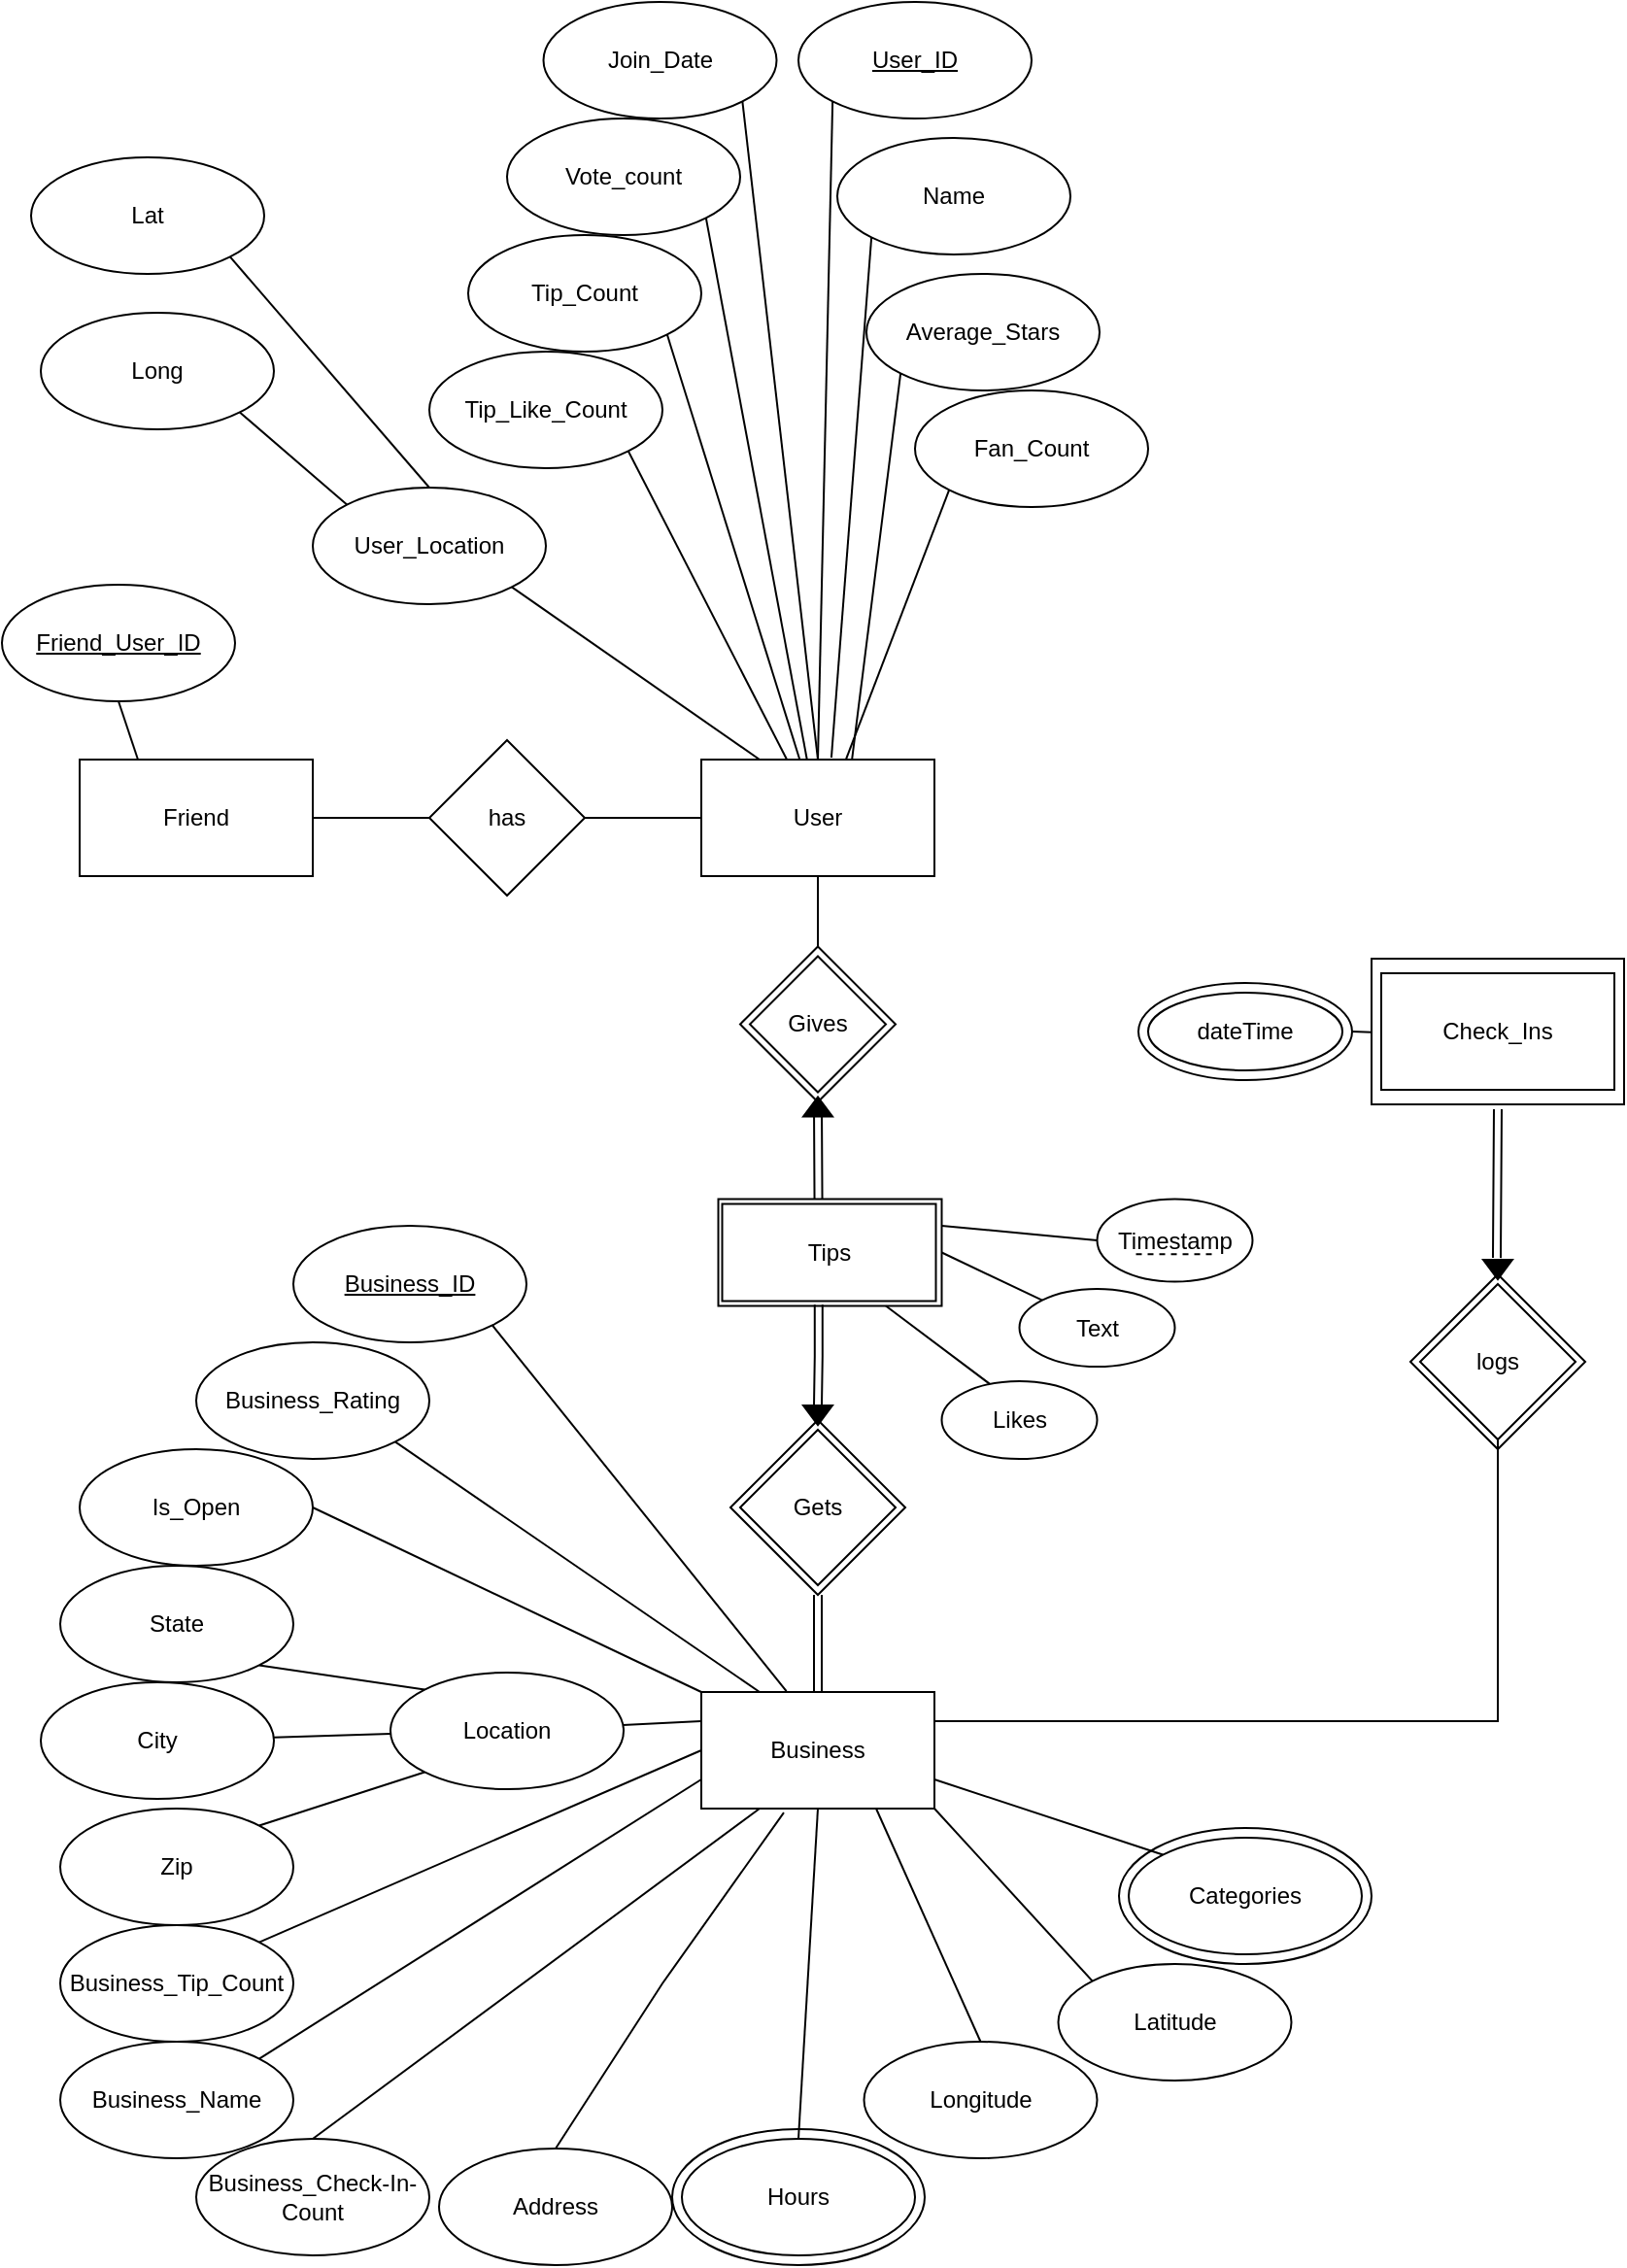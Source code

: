<mxfile version="16.5.5" type="device"><diagram id="AR53AY8gA__hk3BfwRqI" name="Page-1"><mxGraphModel dx="2370" dy="1257" grid="1" gridSize="10" guides="1" tooltips="1" connect="1" arrows="1" fold="1" page="1" pageScale="1" pageWidth="850" pageHeight="1100" math="0" shadow="0"><root><mxCell id="0"/><mxCell id="1" parent="0"/><mxCell id="89PzQqyRBDrv_5Wlazgx-39" value="Categories" style="ellipse;whiteSpace=wrap;html=1;rounded=0;" vertex="1" parent="1"><mxGeometry x="575" y="990" width="130" height="70" as="geometry"/></mxCell><mxCell id="89PzQqyRBDrv_5Wlazgx-30" value="Hours" style="ellipse;whiteSpace=wrap;html=1;rounded=0;" vertex="1" parent="1"><mxGeometry x="345" y="1145" width="130" height="70" as="geometry"/></mxCell><mxCell id="89PzQqyRBDrv_5Wlazgx-56" style="edgeStyle=none;shape=link;rounded=0;orthogonalLoop=1;jettySize=auto;html=1;exitX=0.5;exitY=1;exitDx=0;exitDy=0;entryX=0.5;entryY=0;entryDx=0;entryDy=0;startArrow=classic;startFill=1;endArrow=none;endFill=0;" edge="1" parent="1" source="89PzQqyRBDrv_5Wlazgx-22" target="rKgtSeft5vj3iwlI9UVr-20"><mxGeometry relative="1" as="geometry"/></mxCell><mxCell id="89PzQqyRBDrv_5Wlazgx-22" value="Gets" style="rhombus;whiteSpace=wrap;html=1;rounded=0;" vertex="1" parent="1"><mxGeometry x="375" y="780" width="90" height="90" as="geometry"/></mxCell><mxCell id="89PzQqyRBDrv_5Wlazgx-21" value="Tips" style="rounded=0;whiteSpace=wrap;html=1;" vertex="1" parent="1"><mxGeometry x="368.75" y="666.25" width="115" height="55" as="geometry"/></mxCell><mxCell id="89PzQqyRBDrv_5Wlazgx-20" value="Gives" style="rhombus;whiteSpace=wrap;html=1;rounded=0;" vertex="1" parent="1"><mxGeometry x="380" y="536.25" width="80" height="80" as="geometry"/></mxCell><mxCell id="89PzQqyRBDrv_5Wlazgx-19" value="logs" style="rhombus;whiteSpace=wrap;html=1;rounded=0;" vertex="1" parent="1"><mxGeometry x="725" y="705" width="90" height="90" as="geometry"/></mxCell><mxCell id="89PzQqyRBDrv_5Wlazgx-18" value="Check_Ins" style="rounded=0;whiteSpace=wrap;html=1;" vertex="1" parent="1"><mxGeometry x="705" y="542.5" width="130" height="75" as="geometry"/></mxCell><mxCell id="89PzQqyRBDrv_5Wlazgx-16" value="dateTime" style="ellipse;whiteSpace=wrap;html=1;rounded=0;" vertex="1" parent="1"><mxGeometry x="585" y="555" width="110" height="50" as="geometry"/></mxCell><mxCell id="xviJDu3-SeCgHTeJtc27-12" value="dateTime" style="ellipse;whiteSpace=wrap;html=1;rounded=0;" parent="1" vertex="1"><mxGeometry x="590" y="560" width="100" height="40" as="geometry"/></mxCell><mxCell id="rKgtSeft5vj3iwlI9UVr-4" value="" style="rounded=0;orthogonalLoop=1;jettySize=auto;html=1;endArrow=none;endFill=0;entryX=0;entryY=1;entryDx=0;entryDy=0;exitX=0.558;exitY=-0.017;exitDx=0;exitDy=0;exitPerimeter=0;" parent="1" source="rKgtSeft5vj3iwlI9UVr-2" target="rKgtSeft5vj3iwlI9UVr-3" edge="1"><mxGeometry relative="1" as="geometry"/></mxCell><mxCell id="rKgtSeft5vj3iwlI9UVr-7" style="rounded=0;orthogonalLoop=1;jettySize=auto;html=1;entryX=0;entryY=1;entryDx=0;entryDy=0;endArrow=none;endFill=0;" parent="1" target="rKgtSeft5vj3iwlI9UVr-5" edge="1"><mxGeometry relative="1" as="geometry"><mxPoint x="430" y="500" as="sourcePoint"/></mxGeometry></mxCell><mxCell id="rKgtSeft5vj3iwlI9UVr-9" style="edgeStyle=none;shape=connector;rounded=0;orthogonalLoop=1;jettySize=auto;html=1;labelBackgroundColor=default;fontFamily=Helvetica;fontSize=11;fontColor=default;endArrow=none;endFill=0;strokeColor=default;entryX=1;entryY=1;entryDx=0;entryDy=0;exitX=0.5;exitY=0;exitDx=0;exitDy=0;" parent="1" source="rKgtSeft5vj3iwlI9UVr-2" target="rKgtSeft5vj3iwlI9UVr-8" edge="1"><mxGeometry relative="1" as="geometry"><mxPoint x="410" y="500" as="sourcePoint"/></mxGeometry></mxCell><mxCell id="rKgtSeft5vj3iwlI9UVr-11" style="edgeStyle=none;shape=connector;rounded=0;orthogonalLoop=1;jettySize=auto;html=1;exitX=0.617;exitY=0.017;exitDx=0;exitDy=0;entryX=0;entryY=1;entryDx=0;entryDy=0;labelBackgroundColor=default;fontFamily=Helvetica;fontSize=11;fontColor=default;endArrow=none;endFill=0;strokeColor=default;exitPerimeter=0;" parent="1" source="rKgtSeft5vj3iwlI9UVr-2" target="rKgtSeft5vj3iwlI9UVr-10" edge="1"><mxGeometry relative="1" as="geometry"/></mxCell><mxCell id="WrCm-bGhmT7i81sUrqgi-14" style="edgeStyle=none;rounded=0;orthogonalLoop=1;jettySize=auto;html=1;endArrow=none;endFill=0;entryX=0;entryY=1;entryDx=0;entryDy=0;exitX=0.5;exitY=0;exitDx=0;exitDy=0;" parent="1" source="rKgtSeft5vj3iwlI9UVr-2" target="WrCm-bGhmT7i81sUrqgi-15" edge="1"><mxGeometry relative="1" as="geometry"><mxPoint x="390" y="310" as="targetPoint"/></mxGeometry></mxCell><mxCell id="rKgtSeft5vj3iwlI9UVr-2" value="User" style="rounded=0;whiteSpace=wrap;html=1;" parent="1" vertex="1"><mxGeometry x="360" y="440" width="120" height="60" as="geometry"/></mxCell><mxCell id="rKgtSeft5vj3iwlI9UVr-3" value="Name" style="ellipse;whiteSpace=wrap;html=1;rounded=0;" parent="1" vertex="1"><mxGeometry x="430" y="120" width="120" height="60" as="geometry"/></mxCell><mxCell id="rKgtSeft5vj3iwlI9UVr-5" value="Average_Stars" style="ellipse;whiteSpace=wrap;html=1;rounded=0;" parent="1" vertex="1"><mxGeometry x="445" y="190" width="120" height="60" as="geometry"/></mxCell><mxCell id="rKgtSeft5vj3iwlI9UVr-8" value="Join_Date" style="ellipse;whiteSpace=wrap;html=1;rounded=0;" parent="1" vertex="1"><mxGeometry x="278.75" y="50" width="120" height="60" as="geometry"/></mxCell><mxCell id="rKgtSeft5vj3iwlI9UVr-10" value="Fan_Count" style="ellipse;whiteSpace=wrap;html=1;rounded=0;" parent="1" vertex="1"><mxGeometry x="470" y="250" width="120" height="60" as="geometry"/></mxCell><mxCell id="rKgtSeft5vj3iwlI9UVr-15" style="edgeStyle=none;shape=connector;rounded=0;orthogonalLoop=1;jettySize=auto;html=1;labelBackgroundColor=default;fontFamily=Helvetica;fontSize=11;fontColor=default;endArrow=none;endFill=0;strokeColor=default;exitX=1;exitY=1;exitDx=0;exitDy=0;" parent="1" source="rKgtSeft5vj3iwlI9UVr-12" target="rKgtSeft5vj3iwlI9UVr-2" edge="1"><mxGeometry relative="1" as="geometry"><mxPoint x="260" y="360" as="sourcePoint"/></mxGeometry></mxCell><mxCell id="rKgtSeft5vj3iwlI9UVr-12" value="Vote_count&lt;span style=&quot;color: rgba(0 , 0 , 0 , 0) ; font-family: monospace ; font-size: 0px&quot;&gt;%3CmxGraphModel%3E%3Croot%3E%3CmxCell%20id%3D%220%22%2F%3E%3CmxCell%20id%3D%221%22%20parent%3D%220%22%2F%3E%3CmxCell%20id%3D%222%22%20value%3D%22Name%22%20style%3D%22ellipse%3BwhiteSpace%3Dwrap%3Bhtml%3D1%3Brounded%3D0%3B%22%20vertex%3D%221%22%20parent%3D%221%22%3E%3CmxGeometry%20x%3D%22360%22%20y%3D%22360%22%20width%3D%22120%22%20height%3D%2260%22%20as%3D%22geometry%22%2F%3E%3C%2FmxCell%3E%3C%2Froot%3E%3C%2FmxGraphModel%3E&lt;/span&gt;" style="ellipse;whiteSpace=wrap;html=1;rounded=0;" parent="1" vertex="1"><mxGeometry x="260" y="110" width="120" height="60" as="geometry"/></mxCell><mxCell id="rKgtSeft5vj3iwlI9UVr-16" style="edgeStyle=none;shape=connector;rounded=0;orthogonalLoop=1;jettySize=auto;html=1;exitX=1;exitY=1;exitDx=0;exitDy=0;labelBackgroundColor=default;fontFamily=Helvetica;fontSize=11;fontColor=default;endArrow=none;endFill=0;strokeColor=default;" parent="1" source="rKgtSeft5vj3iwlI9UVr-14" target="rKgtSeft5vj3iwlI9UVr-2" edge="1"><mxGeometry relative="1" as="geometry"/></mxCell><mxCell id="rKgtSeft5vj3iwlI9UVr-14" value="Tip_Count" style="ellipse;whiteSpace=wrap;html=1;rounded=0;" parent="1" vertex="1"><mxGeometry x="240" y="170" width="120" height="60" as="geometry"/></mxCell><mxCell id="rKgtSeft5vj3iwlI9UVr-18" style="edgeStyle=none;shape=connector;rounded=0;orthogonalLoop=1;jettySize=auto;html=1;exitX=1;exitY=1;exitDx=0;exitDy=0;labelBackgroundColor=default;fontFamily=Helvetica;fontSize=11;fontColor=default;endArrow=none;endFill=0;strokeColor=default;entryX=0.25;entryY=0;entryDx=0;entryDy=0;" parent="1" source="rKgtSeft5vj3iwlI9UVr-17" target="rKgtSeft5vj3iwlI9UVr-2" edge="1"><mxGeometry relative="1" as="geometry"><mxPoint x="400" y="490" as="targetPoint"/></mxGeometry></mxCell><mxCell id="WrCm-bGhmT7i81sUrqgi-6" style="edgeStyle=none;rounded=0;orthogonalLoop=1;jettySize=auto;html=1;exitX=0.5;exitY=0;exitDx=0;exitDy=0;endArrow=none;endFill=0;entryX=1;entryY=1;entryDx=0;entryDy=0;" parent="1" source="rKgtSeft5vj3iwlI9UVr-17" target="WrCm-bGhmT7i81sUrqgi-8" edge="1"><mxGeometry relative="1" as="geometry"><mxPoint x="700" y="280" as="targetPoint"/></mxGeometry></mxCell><mxCell id="WrCm-bGhmT7i81sUrqgi-7" style="edgeStyle=none;rounded=0;orthogonalLoop=1;jettySize=auto;html=1;exitX=0;exitY=0;exitDx=0;exitDy=0;endArrow=none;endFill=0;entryX=1;entryY=1;entryDx=0;entryDy=0;" parent="1" source="rKgtSeft5vj3iwlI9UVr-17" target="WrCm-bGhmT7i81sUrqgi-9" edge="1"><mxGeometry relative="1" as="geometry"><mxPoint x="760" y="330" as="targetPoint"/></mxGeometry></mxCell><mxCell id="rKgtSeft5vj3iwlI9UVr-17" value="User_Location" style="ellipse;whiteSpace=wrap;html=1;rounded=0;" parent="1" vertex="1"><mxGeometry x="160" y="300" width="120" height="60" as="geometry"/></mxCell><mxCell id="rKgtSeft5vj3iwlI9UVr-25" value="" style="edgeStyle=none;shape=connector;rounded=0;orthogonalLoop=1;jettySize=auto;html=1;labelBackgroundColor=default;fontFamily=Helvetica;fontSize=11;fontColor=default;endArrow=none;endFill=0;strokeColor=default;exitX=0;exitY=0.25;exitDx=0;exitDy=0;" parent="1" source="rKgtSeft5vj3iwlI9UVr-20" target="rKgtSeft5vj3iwlI9UVr-24" edge="1"><mxGeometry relative="1" as="geometry"><mxPoint x="340" y="940" as="sourcePoint"/></mxGeometry></mxCell><mxCell id="WrCm-bGhmT7i81sUrqgi-16" style="edgeStyle=none;rounded=0;orthogonalLoop=1;jettySize=auto;html=1;exitX=0.365;exitY=-0.008;exitDx=0;exitDy=0;endArrow=none;endFill=0;entryX=1;entryY=1;entryDx=0;entryDy=0;exitPerimeter=0;" parent="1" source="rKgtSeft5vj3iwlI9UVr-20" target="WrCm-bGhmT7i81sUrqgi-17" edge="1"><mxGeometry relative="1" as="geometry"><mxPoint x="500" y="840" as="targetPoint"/></mxGeometry></mxCell><mxCell id="WrCm-bGhmT7i81sUrqgi-61" style="edgeStyle=none;rounded=0;orthogonalLoop=1;jettySize=auto;html=1;exitX=0.25;exitY=1;exitDx=0;exitDy=0;endArrow=none;endFill=0;entryX=0.5;entryY=0;entryDx=0;entryDy=0;" parent="1" source="rKgtSeft5vj3iwlI9UVr-20" target="WrCm-bGhmT7i81sUrqgi-62" edge="1"><mxGeometry relative="1" as="geometry"><mxPoint x="230" y="1130" as="targetPoint"/></mxGeometry></mxCell><mxCell id="89PzQqyRBDrv_5Wlazgx-29" style="edgeStyle=none;rounded=0;orthogonalLoop=1;jettySize=auto;html=1;exitX=0.5;exitY=1;exitDx=0;exitDy=0;entryX=0.5;entryY=0;entryDx=0;entryDy=0;endArrow=none;endFill=0;" edge="1" parent="1" source="rKgtSeft5vj3iwlI9UVr-20" target="89PzQqyRBDrv_5Wlazgx-28"><mxGeometry relative="1" as="geometry"/></mxCell><mxCell id="rKgtSeft5vj3iwlI9UVr-20" value="Business" style="rounded=0;whiteSpace=wrap;html=1;" parent="1" vertex="1"><mxGeometry x="360" y="920" width="120" height="60" as="geometry"/></mxCell><mxCell id="rKgtSeft5vj3iwlI9UVr-27" value="" style="edgeStyle=none;shape=connector;rounded=0;orthogonalLoop=1;jettySize=auto;html=1;labelBackgroundColor=default;fontFamily=Helvetica;fontSize=11;fontColor=default;endArrow=none;endFill=0;strokeColor=default;" parent="1" source="rKgtSeft5vj3iwlI9UVr-24" target="rKgtSeft5vj3iwlI9UVr-26" edge="1"><mxGeometry relative="1" as="geometry"/></mxCell><mxCell id="rKgtSeft5vj3iwlI9UVr-28" style="edgeStyle=none;shape=connector;rounded=0;orthogonalLoop=1;jettySize=auto;html=1;exitX=0;exitY=0;exitDx=0;exitDy=0;labelBackgroundColor=default;fontFamily=Helvetica;fontSize=11;fontColor=default;endArrow=none;endFill=0;strokeColor=default;entryX=1;entryY=1;entryDx=0;entryDy=0;" parent="1" source="rKgtSeft5vj3iwlI9UVr-24" target="rKgtSeft5vj3iwlI9UVr-29" edge="1"><mxGeometry relative="1" as="geometry"><mxPoint x="142.5" y="990" as="targetPoint"/></mxGeometry></mxCell><mxCell id="rKgtSeft5vj3iwlI9UVr-31" style="edgeStyle=none;shape=connector;rounded=0;orthogonalLoop=1;jettySize=auto;html=1;exitX=0;exitY=1;exitDx=0;exitDy=0;entryX=1;entryY=0;entryDx=0;entryDy=0;labelBackgroundColor=default;fontFamily=Helvetica;fontSize=11;fontColor=default;endArrow=none;endFill=0;strokeColor=default;" parent="1" source="rKgtSeft5vj3iwlI9UVr-24" target="rKgtSeft5vj3iwlI9UVr-30" edge="1"><mxGeometry relative="1" as="geometry"/></mxCell><mxCell id="rKgtSeft5vj3iwlI9UVr-24" value="Location" style="ellipse;whiteSpace=wrap;html=1;rounded=0;" parent="1" vertex="1"><mxGeometry x="200" y="910" width="120" height="60" as="geometry"/></mxCell><mxCell id="rKgtSeft5vj3iwlI9UVr-26" value="City" style="ellipse;whiteSpace=wrap;html=1;rounded=0;" parent="1" vertex="1"><mxGeometry x="20" y="915" width="120" height="60" as="geometry"/></mxCell><mxCell id="rKgtSeft5vj3iwlI9UVr-29" value="State" style="ellipse;whiteSpace=wrap;html=1;rounded=0;" parent="1" vertex="1"><mxGeometry x="30" y="855" width="120" height="60" as="geometry"/></mxCell><mxCell id="rKgtSeft5vj3iwlI9UVr-30" value="Zip" style="ellipse;whiteSpace=wrap;html=1;rounded=0;" parent="1" vertex="1"><mxGeometry x="30" y="980" width="120" height="60" as="geometry"/></mxCell><mxCell id="rKgtSeft5vj3iwlI9UVr-33" style="edgeStyle=none;shape=connector;rounded=0;orthogonalLoop=1;jettySize=auto;html=1;exitX=1;exitY=0;exitDx=0;exitDy=0;entryX=0;entryY=0.75;entryDx=0;entryDy=0;labelBackgroundColor=default;fontFamily=Helvetica;fontSize=11;fontColor=default;endArrow=none;endFill=0;strokeColor=default;" parent="1" source="rKgtSeft5vj3iwlI9UVr-32" target="rKgtSeft5vj3iwlI9UVr-20" edge="1"><mxGeometry relative="1" as="geometry"/></mxCell><mxCell id="rKgtSeft5vj3iwlI9UVr-32" value="Business_Name" style="ellipse;whiteSpace=wrap;html=1;rounded=0;" parent="1" vertex="1"><mxGeometry x="30" y="1100" width="120" height="60" as="geometry"/></mxCell><mxCell id="rKgtSeft5vj3iwlI9UVr-36" style="edgeStyle=none;shape=connector;rounded=0;orthogonalLoop=1;jettySize=auto;html=1;exitX=1;exitY=1;exitDx=0;exitDy=0;entryX=0.25;entryY=0;entryDx=0;entryDy=0;labelBackgroundColor=default;fontFamily=Helvetica;fontSize=11;fontColor=default;endArrow=none;endFill=0;strokeColor=default;" parent="1" source="rKgtSeft5vj3iwlI9UVr-34" target="rKgtSeft5vj3iwlI9UVr-20" edge="1"><mxGeometry relative="1" as="geometry"/></mxCell><mxCell id="rKgtSeft5vj3iwlI9UVr-34" value="Business_Rating" style="ellipse;whiteSpace=wrap;html=1;rounded=0;" parent="1" vertex="1"><mxGeometry x="100" y="740" width="120" height="60" as="geometry"/></mxCell><mxCell id="rKgtSeft5vj3iwlI9UVr-40" style="edgeStyle=none;shape=connector;rounded=0;orthogonalLoop=1;jettySize=auto;html=1;entryX=0;entryY=0.5;entryDx=0;entryDy=0;labelBackgroundColor=default;fontFamily=Helvetica;fontSize=11;fontColor=default;endArrow=none;endFill=0;strokeColor=default;exitX=1;exitY=0;exitDx=0;exitDy=0;" parent="1" source="rKgtSeft5vj3iwlI9UVr-39" target="rKgtSeft5vj3iwlI9UVr-20" edge="1"><mxGeometry relative="1" as="geometry"/></mxCell><mxCell id="rKgtSeft5vj3iwlI9UVr-39" value="Business_Tip_Count" style="ellipse;whiteSpace=wrap;html=1;rounded=0;" parent="1" vertex="1"><mxGeometry x="30" y="1040" width="120" height="60" as="geometry"/></mxCell><mxCell id="WrCm-bGhmT7i81sUrqgi-5" style="edgeStyle=none;rounded=0;orthogonalLoop=1;jettySize=auto;html=1;entryX=0.367;entryY=0;entryDx=0;entryDy=0;endArrow=none;endFill=0;entryPerimeter=0;exitX=1;exitY=1;exitDx=0;exitDy=0;" parent="1" source="WrCm-bGhmT7i81sUrqgi-4" target="rKgtSeft5vj3iwlI9UVr-2" edge="1"><mxGeometry relative="1" as="geometry"/></mxCell><mxCell id="WrCm-bGhmT7i81sUrqgi-4" value="Tip_Like_Count" style="ellipse;whiteSpace=wrap;html=1;rounded=0;" parent="1" vertex="1"><mxGeometry x="220" y="230" width="120" height="60" as="geometry"/></mxCell><mxCell id="WrCm-bGhmT7i81sUrqgi-8" value="Lat" style="ellipse;whiteSpace=wrap;html=1;rounded=0;" parent="1" vertex="1"><mxGeometry x="15" y="130" width="120" height="60" as="geometry"/></mxCell><mxCell id="WrCm-bGhmT7i81sUrqgi-9" value="Long" style="ellipse;whiteSpace=wrap;html=1;rounded=0;" parent="1" vertex="1"><mxGeometry x="20" y="210" width="120" height="60" as="geometry"/></mxCell><mxCell id="WrCm-bGhmT7i81sUrqgi-12" style="edgeStyle=none;rounded=0;orthogonalLoop=1;jettySize=auto;html=1;exitX=1;exitY=0.5;exitDx=0;exitDy=0;entryX=0;entryY=0.5;entryDx=0;entryDy=0;endArrow=none;endFill=0;" parent="1" source="WrCm-bGhmT7i81sUrqgi-11" target="rKgtSeft5vj3iwlI9UVr-2" edge="1"><mxGeometry relative="1" as="geometry"/></mxCell><mxCell id="WrCm-bGhmT7i81sUrqgi-11" value="has" style="rhombus;whiteSpace=wrap;html=1;" parent="1" vertex="1"><mxGeometry x="220" y="430" width="80" height="80" as="geometry"/></mxCell><mxCell id="WrCm-bGhmT7i81sUrqgi-15" value="&lt;u&gt;User_ID&lt;/u&gt;" style="ellipse;whiteSpace=wrap;html=1;rounded=0;" parent="1" vertex="1"><mxGeometry x="410" y="50" width="120" height="60" as="geometry"/></mxCell><mxCell id="WrCm-bGhmT7i81sUrqgi-17" value="&lt;u&gt;Business_ID&lt;/u&gt;" style="ellipse;whiteSpace=wrap;html=1;rounded=0;" parent="1" vertex="1"><mxGeometry x="150" y="680" width="120" height="60" as="geometry"/></mxCell><mxCell id="xviJDu3-SeCgHTeJtc27-4" style="edgeStyle=none;rounded=0;orthogonalLoop=1;jettySize=auto;html=1;exitX=1;exitY=0.25;exitDx=0;exitDy=0;endArrow=none;endFill=0;entryX=0;entryY=0.5;entryDx=0;entryDy=0;" parent="1" source="89PzQqyRBDrv_5Wlazgx-21" target="xviJDu3-SeCgHTeJtc27-5" edge="1"><mxGeometry relative="1" as="geometry"><mxPoint x="443.75" y="547.5" as="targetPoint"/><mxPoint x="443.75" y="657.5" as="sourcePoint"/></mxGeometry></mxCell><mxCell id="WrCm-bGhmT7i81sUrqgi-32" value="" style="edgeStyle=none;rounded=0;orthogonalLoop=1;jettySize=auto;html=1;endArrow=none;endFill=0;entryX=0.5;entryY=1;entryDx=0;entryDy=0;exitX=0.5;exitY=0;exitDx=0;exitDy=0;" parent="1" source="89PzQqyRBDrv_5Wlazgx-20" edge="1" target="rKgtSeft5vj3iwlI9UVr-2"><mxGeometry relative="1" as="geometry"><mxPoint x="480" y="450" as="targetPoint"/><mxPoint x="420" y="520" as="sourcePoint"/></mxGeometry></mxCell><mxCell id="WrCm-bGhmT7i81sUrqgi-31" value="Gives" style="rhombus;whiteSpace=wrap;html=1;rounded=0;" parent="1" vertex="1"><mxGeometry x="385" y="541.25" width="70" height="70" as="geometry"/></mxCell><mxCell id="xviJDu3-SeCgHTeJtc27-8" style="edgeStyle=orthogonalEdgeStyle;rounded=0;orthogonalLoop=1;jettySize=auto;html=1;entryX=1;entryY=0.25;entryDx=0;entryDy=0;endArrow=none;endFill=0;exitX=0.5;exitY=1;exitDx=0;exitDy=0;startArrow=none;" parent="1" source="89PzQqyRBDrv_5Wlazgx-13" target="rKgtSeft5vj3iwlI9UVr-20" edge="1"><mxGeometry relative="1" as="geometry"><Array as="points"><mxPoint x="770" y="935"/></Array><mxPoint x="690" y="620" as="sourcePoint"/></mxGeometry></mxCell><mxCell id="WrCm-bGhmT7i81sUrqgi-62" value="Business_Check-In-Count" style="ellipse;whiteSpace=wrap;html=1;rounded=0;" parent="1" vertex="1"><mxGeometry x="100" y="1150" width="120" height="60" as="geometry"/></mxCell><mxCell id="xviJDu3-SeCgHTeJtc27-5" value="Timestamp" style="ellipse;whiteSpace=wrap;html=1;rounded=0;" parent="1" vertex="1"><mxGeometry x="563.75" y="666.25" width="80" height="42.5" as="geometry"/></mxCell><mxCell id="89PzQqyRBDrv_5Wlazgx-1" value="Tips" style="rounded=0;whiteSpace=wrap;html=1;" vertex="1" parent="1"><mxGeometry x="370.75" y="668.75" width="110" height="50" as="geometry"/></mxCell><mxCell id="89PzQqyRBDrv_5Wlazgx-5" value="Gets" style="rhombus;whiteSpace=wrap;html=1;rounded=0;" vertex="1" parent="1"><mxGeometry x="380" y="785" width="80" height="80" as="geometry"/></mxCell><mxCell id="89PzQqyRBDrv_5Wlazgx-6" value="" style="edgeStyle=orthogonalEdgeStyle;rounded=0;orthogonalLoop=1;jettySize=auto;html=1;endArrow=none;endFill=0;shape=link;entryX=0;entryY=0.5;entryDx=0;entryDy=0;exitX=0.449;exitY=0.989;exitDx=0;exitDy=0;exitPerimeter=0;" edge="1" parent="1" source="89PzQqyRBDrv_5Wlazgx-21" target="89PzQqyRBDrv_5Wlazgx-52"><mxGeometry relative="1" as="geometry"><Array as="points"/><mxPoint x="426.25" y="721.25" as="sourcePoint"/><mxPoint x="780" y="771.75" as="targetPoint"/></mxGeometry></mxCell><mxCell id="89PzQqyRBDrv_5Wlazgx-12" style="edgeStyle=none;rounded=0;orthogonalLoop=1;jettySize=auto;html=1;exitX=-0.04;exitY=0.507;exitDx=0;exitDy=0;endArrow=none;endFill=0;entryX=1;entryY=0.5;entryDx=0;entryDy=0;exitPerimeter=0;" edge="1" parent="1" source="89PzQqyRBDrv_5Wlazgx-7" target="89PzQqyRBDrv_5Wlazgx-16"><mxGeometry relative="1" as="geometry"><mxPoint x="700" y="580" as="targetPoint"/></mxGeometry></mxCell><mxCell id="89PzQqyRBDrv_5Wlazgx-7" value="Check_Ins" style="rounded=0;whiteSpace=wrap;html=1;" vertex="1" parent="1"><mxGeometry x="710" y="550" width="120" height="60" as="geometry"/></mxCell><mxCell id="89PzQqyRBDrv_5Wlazgx-10" style="edgeStyle=none;rounded=0;orthogonalLoop=1;jettySize=auto;html=1;exitX=0;exitY=0;exitDx=0;exitDy=0;endArrow=none;endFill=0;entryX=1;entryY=0.5;entryDx=0;entryDy=0;" edge="1" parent="1" source="89PzQqyRBDrv_5Wlazgx-9" target="89PzQqyRBDrv_5Wlazgx-21"><mxGeometry relative="1" as="geometry"><mxPoint x="393.75" y="647.5" as="targetPoint"/></mxGeometry></mxCell><mxCell id="89PzQqyRBDrv_5Wlazgx-9" value="Text" style="ellipse;whiteSpace=wrap;html=1;rounded=0;" vertex="1" parent="1"><mxGeometry x="523.75" y="712.5" width="80" height="40" as="geometry"/></mxCell><mxCell id="89PzQqyRBDrv_5Wlazgx-15" style="edgeStyle=none;rounded=0;orthogonalLoop=1;jettySize=auto;html=1;exitX=-0.095;exitY=0.534;exitDx=0;exitDy=0;endArrow=none;endFill=0;startArrow=none;startFill=1;shape=link;exitPerimeter=0;" edge="1" parent="1" source="89PzQqyRBDrv_5Wlazgx-45"><mxGeometry relative="1" as="geometry"><mxPoint x="770" y="620" as="targetPoint"/></mxGeometry></mxCell><mxCell id="89PzQqyRBDrv_5Wlazgx-13" value="logs" style="rhombus;whiteSpace=wrap;html=1;rounded=0;" vertex="1" parent="1"><mxGeometry x="730" y="710" width="80" height="80" as="geometry"/></mxCell><mxCell id="89PzQqyRBDrv_5Wlazgx-23" value="" style="endArrow=none;dashed=1;html=1;rounded=0;exitX=0.25;exitY=0.667;exitDx=0;exitDy=0;exitPerimeter=0;entryX=0.75;entryY=0.667;entryDx=0;entryDy=0;entryPerimeter=0;" edge="1" parent="1" source="xviJDu3-SeCgHTeJtc27-5" target="xviJDu3-SeCgHTeJtc27-5"><mxGeometry width="50" height="50" relative="1" as="geometry"><mxPoint x="598.75" y="813.75" as="sourcePoint"/><mxPoint x="623.75" y="726.25" as="targetPoint"/></mxGeometry></mxCell><mxCell id="89PzQqyRBDrv_5Wlazgx-27" style="edgeStyle=none;rounded=0;orthogonalLoop=1;jettySize=auto;html=1;exitX=1;exitY=1;exitDx=0;exitDy=0;entryX=0.75;entryY=1;entryDx=0;entryDy=0;endArrow=none;endFill=0;" edge="1" parent="1" source="89PzQqyRBDrv_5Wlazgx-24" target="89PzQqyRBDrv_5Wlazgx-21"><mxGeometry relative="1" as="geometry"/></mxCell><mxCell id="89PzQqyRBDrv_5Wlazgx-24" value="Likes" style="ellipse;whiteSpace=wrap;html=1;rounded=0;" vertex="1" parent="1"><mxGeometry x="483.75" y="760" width="80" height="40" as="geometry"/></mxCell><mxCell id="89PzQqyRBDrv_5Wlazgx-28" value="Hours" style="ellipse;whiteSpace=wrap;html=1;rounded=0;" vertex="1" parent="1"><mxGeometry x="350" y="1150" width="120" height="60" as="geometry"/></mxCell><mxCell id="89PzQqyRBDrv_5Wlazgx-34" style="edgeStyle=none;rounded=0;orthogonalLoop=1;jettySize=auto;html=1;exitX=0.5;exitY=0;exitDx=0;exitDy=0;entryX=0.75;entryY=1;entryDx=0;entryDy=0;endArrow=none;endFill=0;" edge="1" parent="1" source="89PzQqyRBDrv_5Wlazgx-32" target="rKgtSeft5vj3iwlI9UVr-20"><mxGeometry relative="1" as="geometry"/></mxCell><mxCell id="89PzQqyRBDrv_5Wlazgx-32" value="Longitude" style="ellipse;whiteSpace=wrap;html=1;rounded=0;" vertex="1" parent="1"><mxGeometry x="443.75" y="1100" width="120" height="60" as="geometry"/></mxCell><mxCell id="89PzQqyRBDrv_5Wlazgx-35" style="edgeStyle=none;rounded=0;orthogonalLoop=1;jettySize=auto;html=1;exitX=0;exitY=0;exitDx=0;exitDy=0;entryX=1;entryY=1;entryDx=0;entryDy=0;endArrow=none;endFill=0;" edge="1" parent="1" source="89PzQqyRBDrv_5Wlazgx-33" target="rKgtSeft5vj3iwlI9UVr-20"><mxGeometry relative="1" as="geometry"/></mxCell><mxCell id="89PzQqyRBDrv_5Wlazgx-33" value="Latitude" style="ellipse;whiteSpace=wrap;html=1;rounded=0;" vertex="1" parent="1"><mxGeometry x="543.75" y="1060" width="120" height="60" as="geometry"/></mxCell><mxCell id="89PzQqyRBDrv_5Wlazgx-37" style="edgeStyle=none;rounded=0;orthogonalLoop=1;jettySize=auto;html=1;exitX=1;exitY=0.5;exitDx=0;exitDy=0;entryX=0;entryY=0;entryDx=0;entryDy=0;endArrow=none;endFill=0;" edge="1" parent="1" source="89PzQqyRBDrv_5Wlazgx-36" target="rKgtSeft5vj3iwlI9UVr-20"><mxGeometry relative="1" as="geometry"/></mxCell><mxCell id="89PzQqyRBDrv_5Wlazgx-36" value="Is_Open" style="ellipse;whiteSpace=wrap;html=1;rounded=0;" vertex="1" parent="1"><mxGeometry x="40" y="795" width="120" height="60" as="geometry"/></mxCell><mxCell id="89PzQqyRBDrv_5Wlazgx-40" style="edgeStyle=none;rounded=0;orthogonalLoop=1;jettySize=auto;html=1;exitX=0;exitY=0;exitDx=0;exitDy=0;entryX=1;entryY=0.75;entryDx=0;entryDy=0;endArrow=none;endFill=0;" edge="1" parent="1" source="89PzQqyRBDrv_5Wlazgx-38" target="rKgtSeft5vj3iwlI9UVr-20"><mxGeometry relative="1" as="geometry"/></mxCell><mxCell id="89PzQqyRBDrv_5Wlazgx-38" value="Categories" style="ellipse;whiteSpace=wrap;html=1;rounded=0;" vertex="1" parent="1"><mxGeometry x="580" y="995" width="120" height="60" as="geometry"/></mxCell><mxCell id="89PzQqyRBDrv_5Wlazgx-42" style="edgeStyle=none;rounded=0;orthogonalLoop=1;jettySize=auto;html=1;exitX=1;exitY=0.5;exitDx=0;exitDy=0;entryX=0;entryY=0.5;entryDx=0;entryDy=0;endArrow=none;endFill=0;" edge="1" parent="1" source="89PzQqyRBDrv_5Wlazgx-41" target="WrCm-bGhmT7i81sUrqgi-11"><mxGeometry relative="1" as="geometry"/></mxCell><mxCell id="89PzQqyRBDrv_5Wlazgx-41" value="Friend" style="rounded=0;whiteSpace=wrap;html=1;" vertex="1" parent="1"><mxGeometry x="40" y="440" width="120" height="60" as="geometry"/></mxCell><mxCell id="89PzQqyRBDrv_5Wlazgx-44" style="edgeStyle=none;rounded=0;orthogonalLoop=1;jettySize=auto;html=1;exitX=0.5;exitY=1;exitDx=0;exitDy=0;entryX=0.25;entryY=0;entryDx=0;entryDy=0;endArrow=none;endFill=0;" edge="1" parent="1" source="89PzQqyRBDrv_5Wlazgx-43" target="89PzQqyRBDrv_5Wlazgx-41"><mxGeometry relative="1" as="geometry"/></mxCell><mxCell id="89PzQqyRBDrv_5Wlazgx-43" value="&lt;u&gt;Friend_User_ID&lt;/u&gt;" style="ellipse;whiteSpace=wrap;html=1;rounded=0;" vertex="1" parent="1"><mxGeometry y="350" width="120" height="60" as="geometry"/></mxCell><mxCell id="89PzQqyRBDrv_5Wlazgx-45" value="" style="triangle;whiteSpace=wrap;html=1;rotation=90;fillColor=#000000;" vertex="1" parent="1"><mxGeometry x="765" y="695" width="10" height="15" as="geometry"/></mxCell><mxCell id="89PzQqyRBDrv_5Wlazgx-52" value="" style="triangle;whiteSpace=wrap;html=1;rotation=90;fillColor=#000000;" vertex="1" parent="1"><mxGeometry x="415" y="770" width="10" height="15" as="geometry"/></mxCell><mxCell id="89PzQqyRBDrv_5Wlazgx-48" value="" style="triangle;whiteSpace=wrap;html=1;rotation=-90;fillColor=#000000;" vertex="1" parent="1"><mxGeometry x="415" y="611.25" width="10" height="15" as="geometry"/></mxCell><mxCell id="89PzQqyRBDrv_5Wlazgx-55" value="" style="rounded=0;orthogonalLoop=1;jettySize=auto;html=1;exitX=0.448;exitY=-0.003;exitDx=0;exitDy=0;endArrow=none;endFill=0;shape=link;exitPerimeter=0;" edge="1" parent="1" source="89PzQqyRBDrv_5Wlazgx-21" target="89PzQqyRBDrv_5Wlazgx-48"><mxGeometry relative="1" as="geometry"><mxPoint x="420.27" y="666.085" as="sourcePoint"/><mxPoint x="418" y="620" as="targetPoint"/></mxGeometry></mxCell><mxCell id="89PzQqyRBDrv_5Wlazgx-58" style="edgeStyle=none;rounded=0;orthogonalLoop=1;jettySize=auto;html=1;exitX=0.5;exitY=0;exitDx=0;exitDy=0;entryX=0.354;entryY=1.034;entryDx=0;entryDy=0;entryPerimeter=0;startArrow=none;startFill=0;endArrow=none;endFill=0;" edge="1" parent="1" source="89PzQqyRBDrv_5Wlazgx-57" target="rKgtSeft5vj3iwlI9UVr-20"><mxGeometry relative="1" as="geometry"><Array as="points"><mxPoint x="340" y="1070"/></Array></mxGeometry></mxCell><mxCell id="89PzQqyRBDrv_5Wlazgx-57" value="Address" style="ellipse;whiteSpace=wrap;html=1;rounded=0;" vertex="1" parent="1"><mxGeometry x="225" y="1155" width="120" height="60" as="geometry"/></mxCell></root></mxGraphModel></diagram></mxfile>